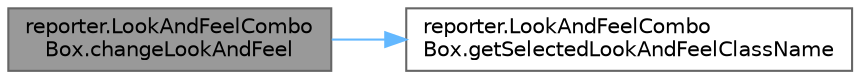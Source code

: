 digraph "reporter.LookAndFeelComboBox.changeLookAndFeel"
{
 // LATEX_PDF_SIZE
  bgcolor="transparent";
  edge [fontname=Helvetica,fontsize=10,labelfontname=Helvetica,labelfontsize=10];
  node [fontname=Helvetica,fontsize=10,shape=box,height=0.2,width=0.4];
  rankdir="LR";
  Node1 [id="Node000001",label="reporter.LookAndFeelCombo\lBox.changeLookAndFeel",height=0.2,width=0.4,color="gray40", fillcolor="grey60", style="filled", fontcolor="black",tooltip=" "];
  Node1 -> Node2 [id="edge1_Node000001_Node000002",color="steelblue1",style="solid",tooltip=" "];
  Node2 [id="Node000002",label="reporter.LookAndFeelCombo\lBox.getSelectedLookAndFeelClassName",height=0.2,width=0.4,color="grey40", fillcolor="white", style="filled",URL="$classreporter_1_1_look_and_feel_combo_box.html#acc6a87cce74b0c424885f5328ace8251",tooltip=" "];
}
